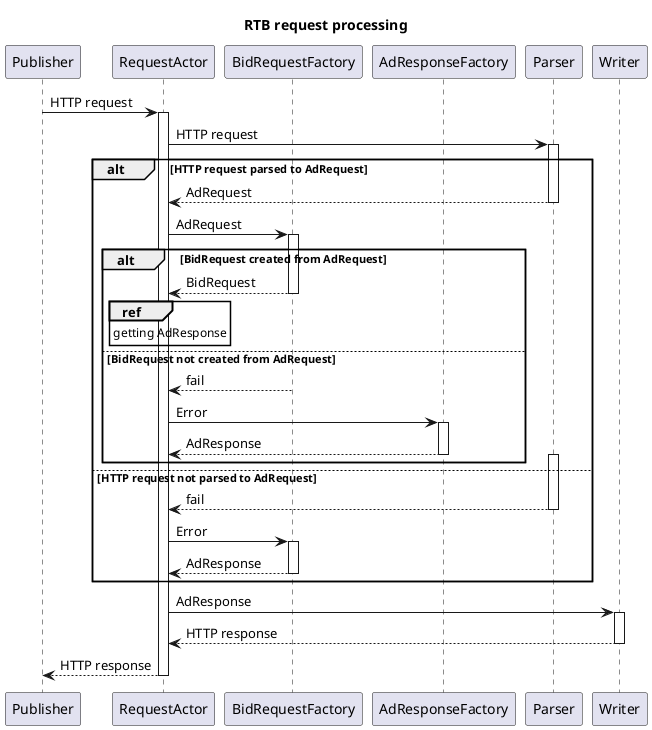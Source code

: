 @startuml

title RTB request processing

participant Publisher
participant RequestActor
participant BidRequestFactory
participant AdResponseFactory
participant Parser
participant Writer

Publisher -> RequestActor: HTTP request
activate RequestActor

RequestActor -> Parser: HTTP request
activate Parser

alt HTTP request parsed to AdRequest
    RequestActor <-- Parser: AdRequest
    deactivate Parser
    RequestActor -> BidRequestFactory: AdRequest
    activate BidRequestFactory

    alt BidRequest created from AdRequest
        RequestActor <-- BidRequestFactory: BidRequest
        deactivate BidRequestFactory

        ref over RequestActor: getting AdResponse

    else BidRequest not created from AdRequest
        RequestActor <-- BidRequestFactory: fail
        deactivate BidRequestFactory

        RequestActor -> AdResponseFactory: Error
        activate AdResponseFactory
        RequestActor <-- AdResponseFactory: AdResponse
        deactivate AdResponseFactory

        activate Parser
    end

else HTTP request not parsed to AdRequest
    RequestActor <-- Parser: fail
    deactivate Parser

    RequestActor -> BidRequestFactory: Error
    activate BidRequestFactory
    RequestActor <-- BidRequestFactory: AdResponse
    deactivate BidRequestFactory
end

RequestActor -> Writer: AdResponse
activate Writer
RequestActor <-- Writer: HTTP response
deactivate Writer
RequestActor --> Publisher: HTTP response
deactivate RequestActor

@enduml
